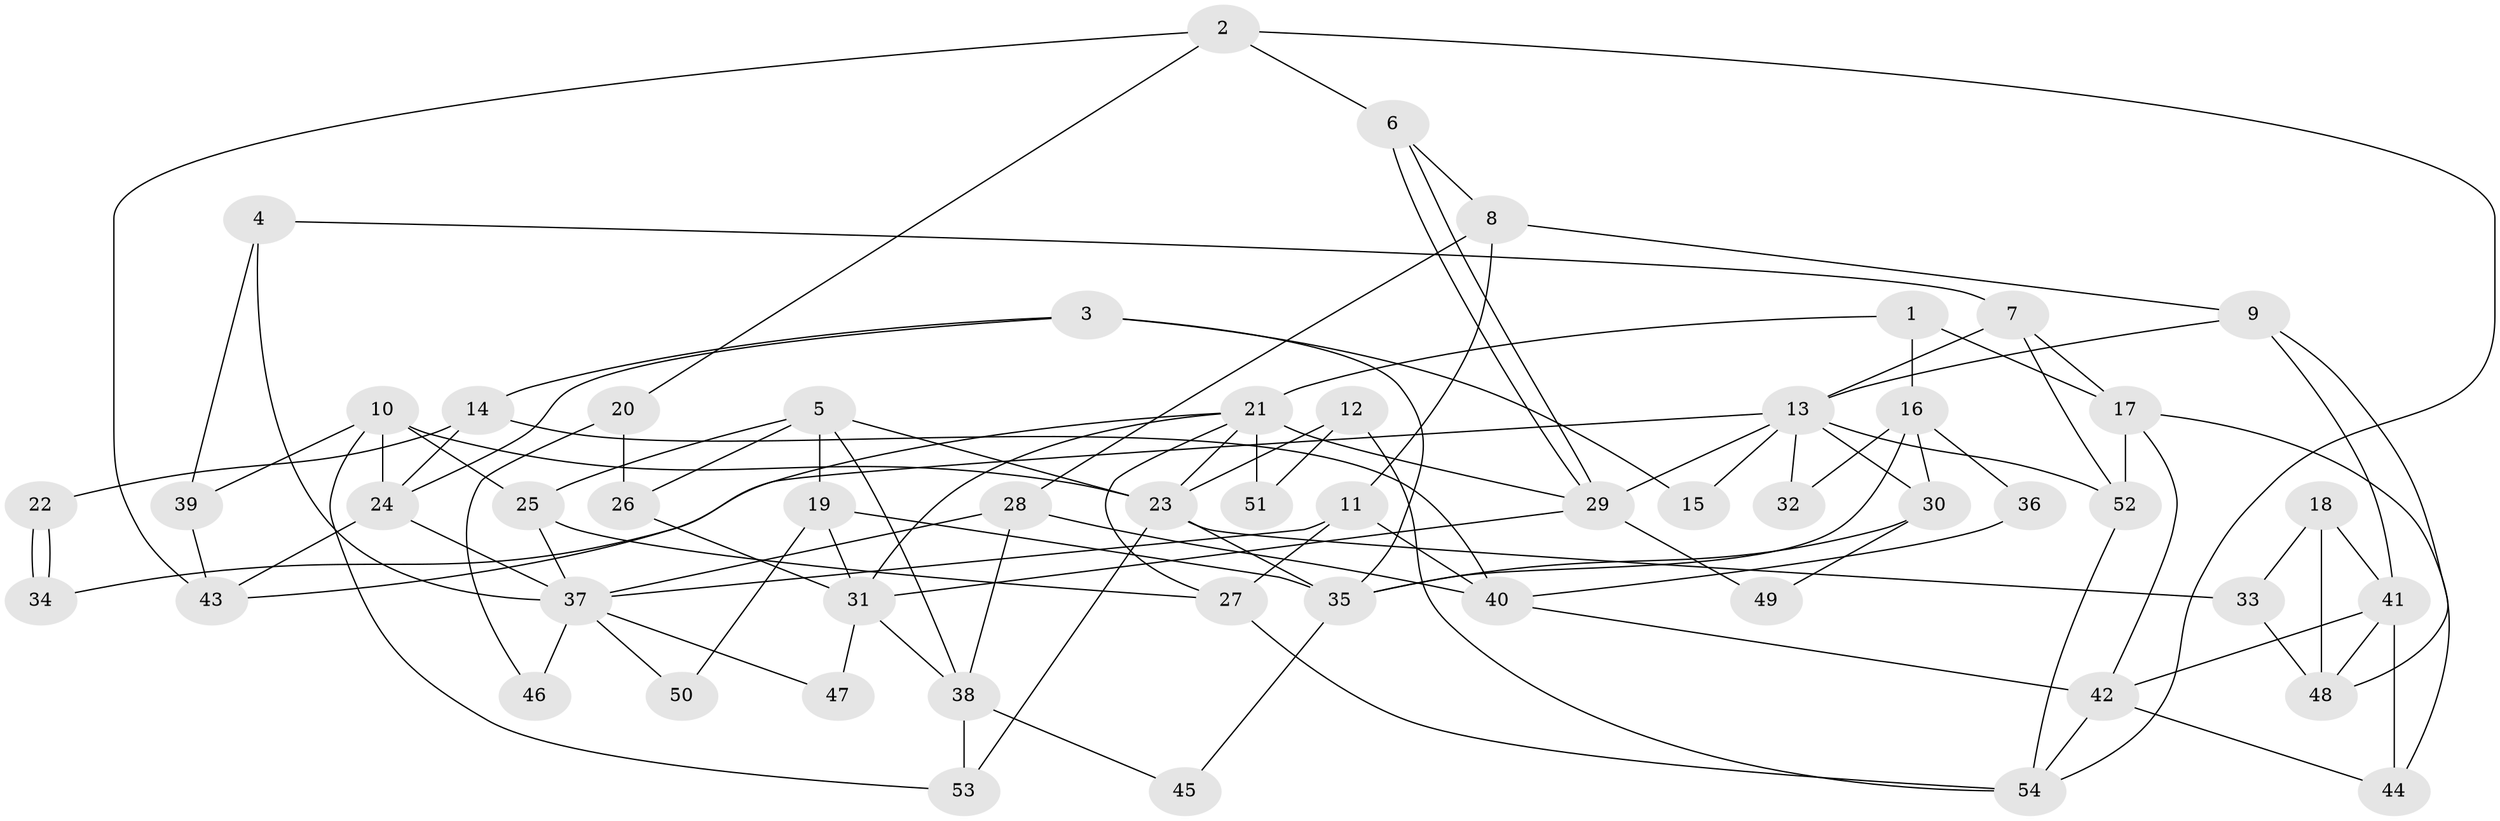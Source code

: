 // coarse degree distribution, {5: 0.16129032258064516, 7: 0.0967741935483871, 4: 0.1935483870967742, 3: 0.12903225806451613, 9: 0.06451612903225806, 6: 0.12903225806451613, 2: 0.1935483870967742, 10: 0.03225806451612903}
// Generated by graph-tools (version 1.1) at 2025/41/03/06/25 10:41:57]
// undirected, 54 vertices, 108 edges
graph export_dot {
graph [start="1"]
  node [color=gray90,style=filled];
  1;
  2;
  3;
  4;
  5;
  6;
  7;
  8;
  9;
  10;
  11;
  12;
  13;
  14;
  15;
  16;
  17;
  18;
  19;
  20;
  21;
  22;
  23;
  24;
  25;
  26;
  27;
  28;
  29;
  30;
  31;
  32;
  33;
  34;
  35;
  36;
  37;
  38;
  39;
  40;
  41;
  42;
  43;
  44;
  45;
  46;
  47;
  48;
  49;
  50;
  51;
  52;
  53;
  54;
  1 -- 17;
  1 -- 16;
  1 -- 21;
  2 -- 54;
  2 -- 43;
  2 -- 6;
  2 -- 20;
  3 -- 24;
  3 -- 14;
  3 -- 15;
  3 -- 35;
  4 -- 7;
  4 -- 39;
  4 -- 37;
  5 -- 38;
  5 -- 25;
  5 -- 19;
  5 -- 23;
  5 -- 26;
  6 -- 29;
  6 -- 29;
  6 -- 8;
  7 -- 13;
  7 -- 52;
  7 -- 17;
  8 -- 11;
  8 -- 9;
  8 -- 28;
  9 -- 48;
  9 -- 13;
  9 -- 41;
  10 -- 23;
  10 -- 25;
  10 -- 24;
  10 -- 39;
  10 -- 53;
  11 -- 37;
  11 -- 40;
  11 -- 27;
  12 -- 23;
  12 -- 54;
  12 -- 51;
  13 -- 29;
  13 -- 15;
  13 -- 30;
  13 -- 32;
  13 -- 34;
  13 -- 52;
  14 -- 40;
  14 -- 24;
  14 -- 22;
  16 -- 30;
  16 -- 35;
  16 -- 32;
  16 -- 36;
  17 -- 52;
  17 -- 42;
  17 -- 44;
  18 -- 41;
  18 -- 33;
  18 -- 48;
  19 -- 35;
  19 -- 31;
  19 -- 50;
  20 -- 26;
  20 -- 46;
  21 -- 31;
  21 -- 23;
  21 -- 27;
  21 -- 29;
  21 -- 43;
  21 -- 51;
  22 -- 34;
  22 -- 34;
  23 -- 33;
  23 -- 35;
  23 -- 53;
  24 -- 37;
  24 -- 43;
  25 -- 37;
  25 -- 27;
  26 -- 31;
  27 -- 54;
  28 -- 38;
  28 -- 37;
  28 -- 40;
  29 -- 31;
  29 -- 49;
  30 -- 35;
  30 -- 49;
  31 -- 38;
  31 -- 47;
  33 -- 48;
  35 -- 45;
  36 -- 40;
  37 -- 46;
  37 -- 47;
  37 -- 50;
  38 -- 53;
  38 -- 45;
  39 -- 43;
  40 -- 42;
  41 -- 44;
  41 -- 42;
  41 -- 48;
  42 -- 44;
  42 -- 54;
  52 -- 54;
}
